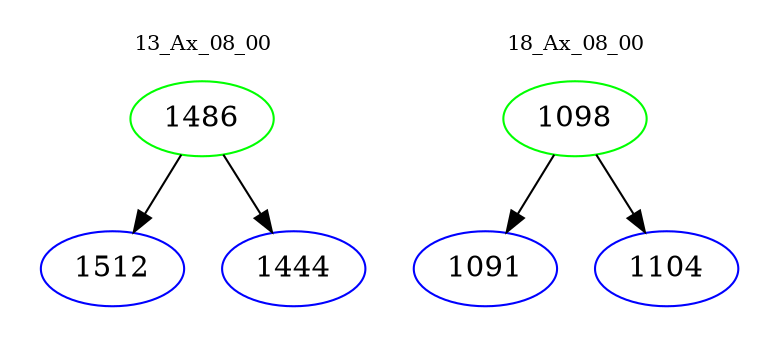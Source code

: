 digraph{
subgraph cluster_0 {
color = white
label = "13_Ax_08_00";
fontsize=10;
T0_1486 [label="1486", color="green"]
T0_1486 -> T0_1512 [color="black"]
T0_1512 [label="1512", color="blue"]
T0_1486 -> T0_1444 [color="black"]
T0_1444 [label="1444", color="blue"]
}
subgraph cluster_1 {
color = white
label = "18_Ax_08_00";
fontsize=10;
T1_1098 [label="1098", color="green"]
T1_1098 -> T1_1091 [color="black"]
T1_1091 [label="1091", color="blue"]
T1_1098 -> T1_1104 [color="black"]
T1_1104 [label="1104", color="blue"]
}
}
